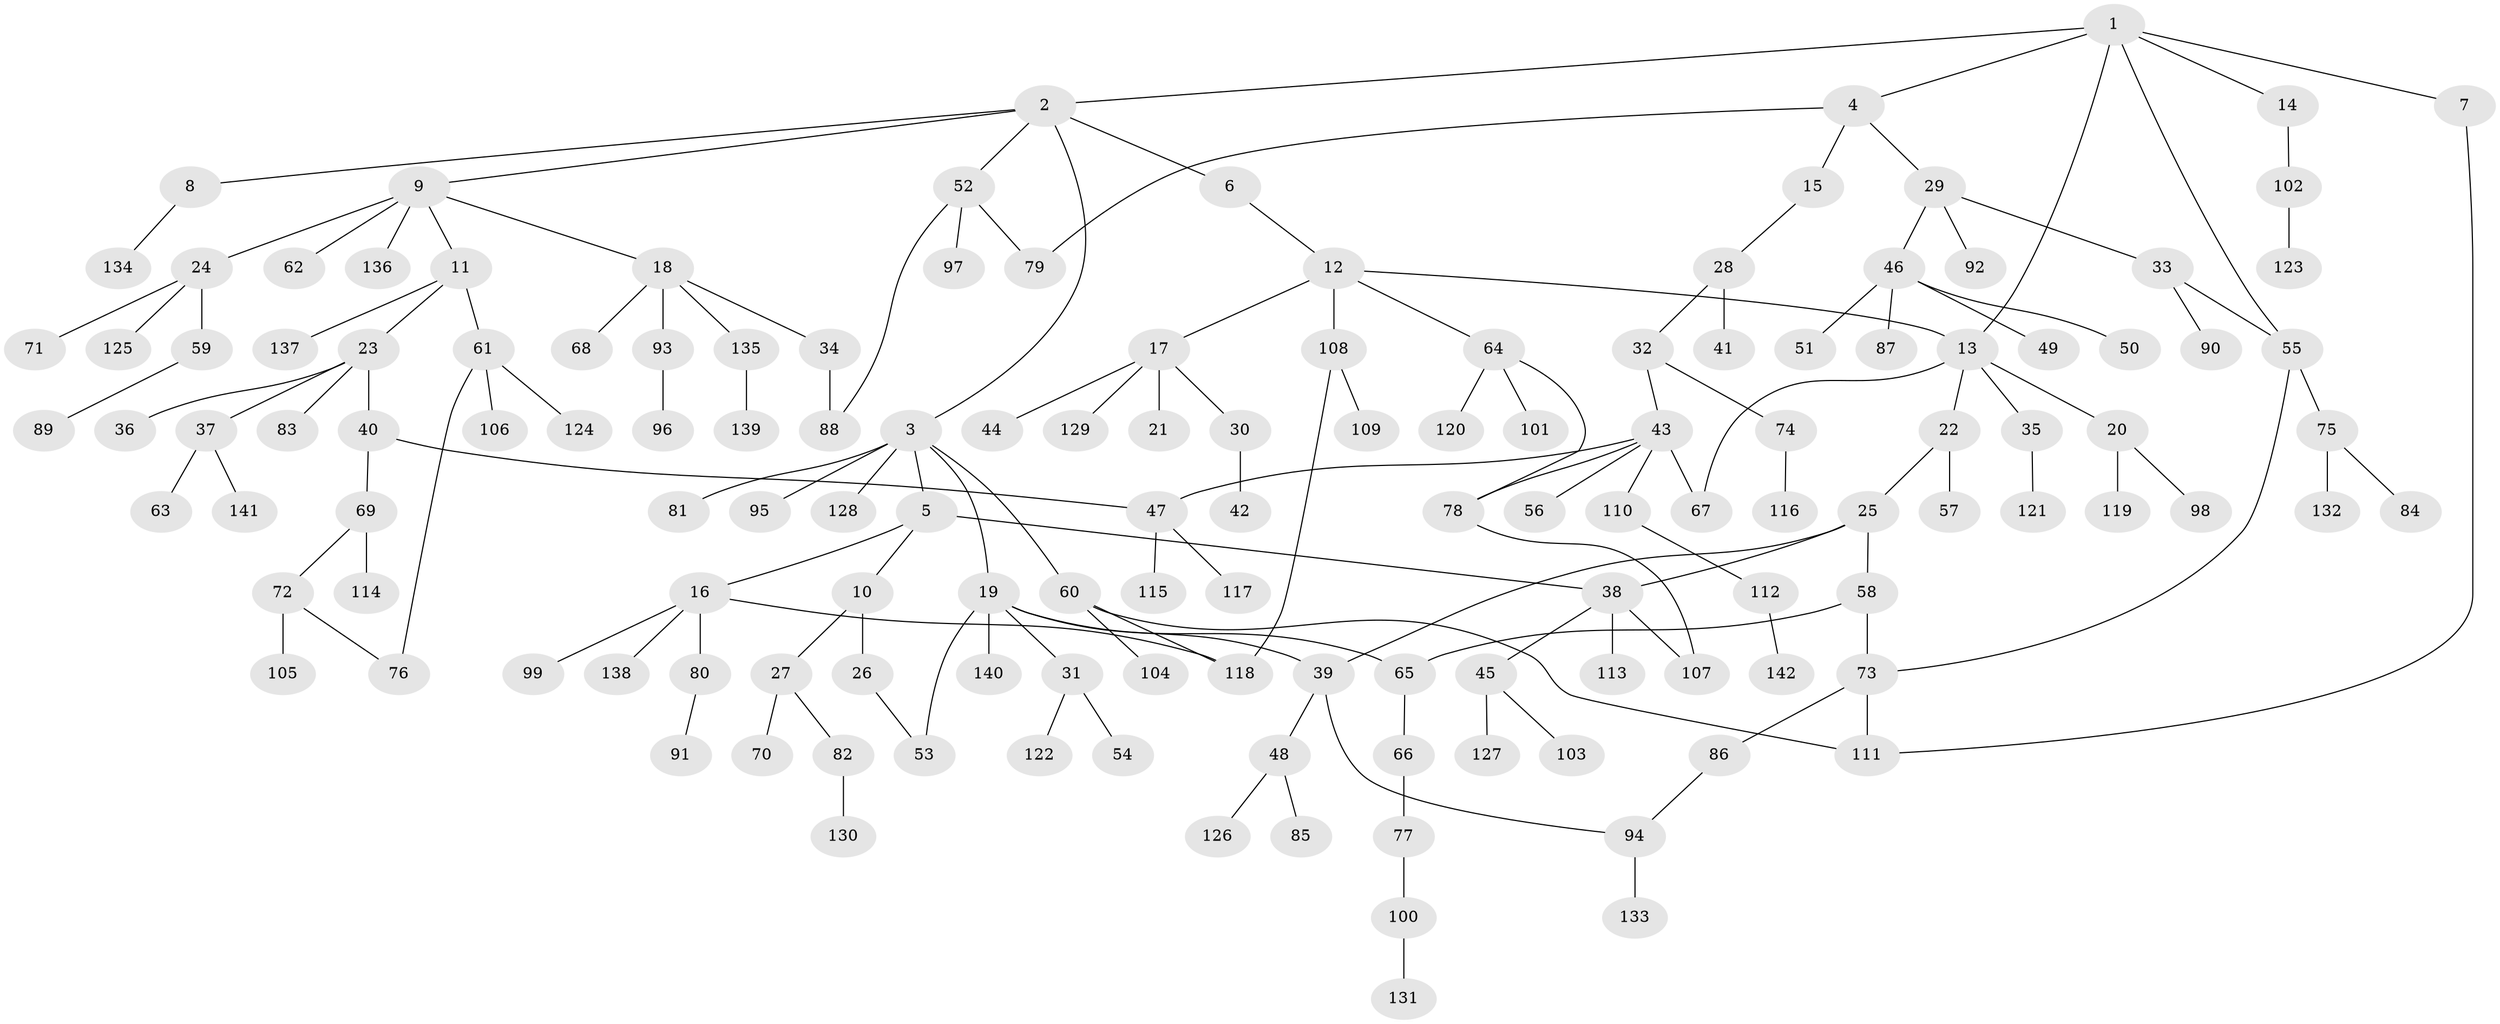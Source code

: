 // Generated by graph-tools (version 1.1) at 2025/25/03/09/25 03:25:36]
// undirected, 142 vertices, 160 edges
graph export_dot {
graph [start="1"]
  node [color=gray90,style=filled];
  1;
  2;
  3;
  4;
  5;
  6;
  7;
  8;
  9;
  10;
  11;
  12;
  13;
  14;
  15;
  16;
  17;
  18;
  19;
  20;
  21;
  22;
  23;
  24;
  25;
  26;
  27;
  28;
  29;
  30;
  31;
  32;
  33;
  34;
  35;
  36;
  37;
  38;
  39;
  40;
  41;
  42;
  43;
  44;
  45;
  46;
  47;
  48;
  49;
  50;
  51;
  52;
  53;
  54;
  55;
  56;
  57;
  58;
  59;
  60;
  61;
  62;
  63;
  64;
  65;
  66;
  67;
  68;
  69;
  70;
  71;
  72;
  73;
  74;
  75;
  76;
  77;
  78;
  79;
  80;
  81;
  82;
  83;
  84;
  85;
  86;
  87;
  88;
  89;
  90;
  91;
  92;
  93;
  94;
  95;
  96;
  97;
  98;
  99;
  100;
  101;
  102;
  103;
  104;
  105;
  106;
  107;
  108;
  109;
  110;
  111;
  112;
  113;
  114;
  115;
  116;
  117;
  118;
  119;
  120;
  121;
  122;
  123;
  124;
  125;
  126;
  127;
  128;
  129;
  130;
  131;
  132;
  133;
  134;
  135;
  136;
  137;
  138;
  139;
  140;
  141;
  142;
  1 -- 2;
  1 -- 4;
  1 -- 7;
  1 -- 13;
  1 -- 14;
  1 -- 55;
  2 -- 3;
  2 -- 6;
  2 -- 8;
  2 -- 9;
  2 -- 52;
  3 -- 5;
  3 -- 19;
  3 -- 60;
  3 -- 81;
  3 -- 95;
  3 -- 128;
  4 -- 15;
  4 -- 29;
  4 -- 79;
  5 -- 10;
  5 -- 16;
  5 -- 38;
  6 -- 12;
  7 -- 111;
  8 -- 134;
  9 -- 11;
  9 -- 18;
  9 -- 24;
  9 -- 62;
  9 -- 136;
  10 -- 26;
  10 -- 27;
  11 -- 23;
  11 -- 61;
  11 -- 137;
  12 -- 17;
  12 -- 64;
  12 -- 108;
  12 -- 13;
  13 -- 20;
  13 -- 22;
  13 -- 35;
  13 -- 67;
  14 -- 102;
  15 -- 28;
  16 -- 80;
  16 -- 99;
  16 -- 138;
  16 -- 118;
  17 -- 21;
  17 -- 30;
  17 -- 44;
  17 -- 129;
  18 -- 34;
  18 -- 68;
  18 -- 93;
  18 -- 135;
  19 -- 31;
  19 -- 53;
  19 -- 65;
  19 -- 140;
  19 -- 39;
  20 -- 98;
  20 -- 119;
  22 -- 25;
  22 -- 57;
  23 -- 36;
  23 -- 37;
  23 -- 40;
  23 -- 83;
  24 -- 59;
  24 -- 71;
  24 -- 125;
  25 -- 38;
  25 -- 39;
  25 -- 58;
  26 -- 53;
  27 -- 70;
  27 -- 82;
  28 -- 32;
  28 -- 41;
  29 -- 33;
  29 -- 46;
  29 -- 92;
  30 -- 42;
  31 -- 54;
  31 -- 122;
  32 -- 43;
  32 -- 74;
  33 -- 90;
  33 -- 55;
  34 -- 88;
  35 -- 121;
  37 -- 63;
  37 -- 141;
  38 -- 45;
  38 -- 113;
  38 -- 107;
  39 -- 48;
  39 -- 94;
  40 -- 69;
  40 -- 47;
  43 -- 47;
  43 -- 56;
  43 -- 67;
  43 -- 110;
  43 -- 78;
  45 -- 103;
  45 -- 127;
  46 -- 49;
  46 -- 50;
  46 -- 51;
  46 -- 87;
  47 -- 115;
  47 -- 117;
  48 -- 85;
  48 -- 126;
  52 -- 97;
  52 -- 88;
  52 -- 79;
  55 -- 75;
  55 -- 73;
  58 -- 73;
  58 -- 65;
  59 -- 89;
  60 -- 104;
  60 -- 118;
  60 -- 111;
  61 -- 106;
  61 -- 124;
  61 -- 76;
  64 -- 78;
  64 -- 101;
  64 -- 120;
  65 -- 66;
  66 -- 77;
  69 -- 72;
  69 -- 114;
  72 -- 76;
  72 -- 105;
  73 -- 86;
  73 -- 111;
  74 -- 116;
  75 -- 84;
  75 -- 132;
  77 -- 100;
  78 -- 107;
  80 -- 91;
  82 -- 130;
  86 -- 94;
  93 -- 96;
  94 -- 133;
  100 -- 131;
  102 -- 123;
  108 -- 109;
  108 -- 118;
  110 -- 112;
  112 -- 142;
  135 -- 139;
}
